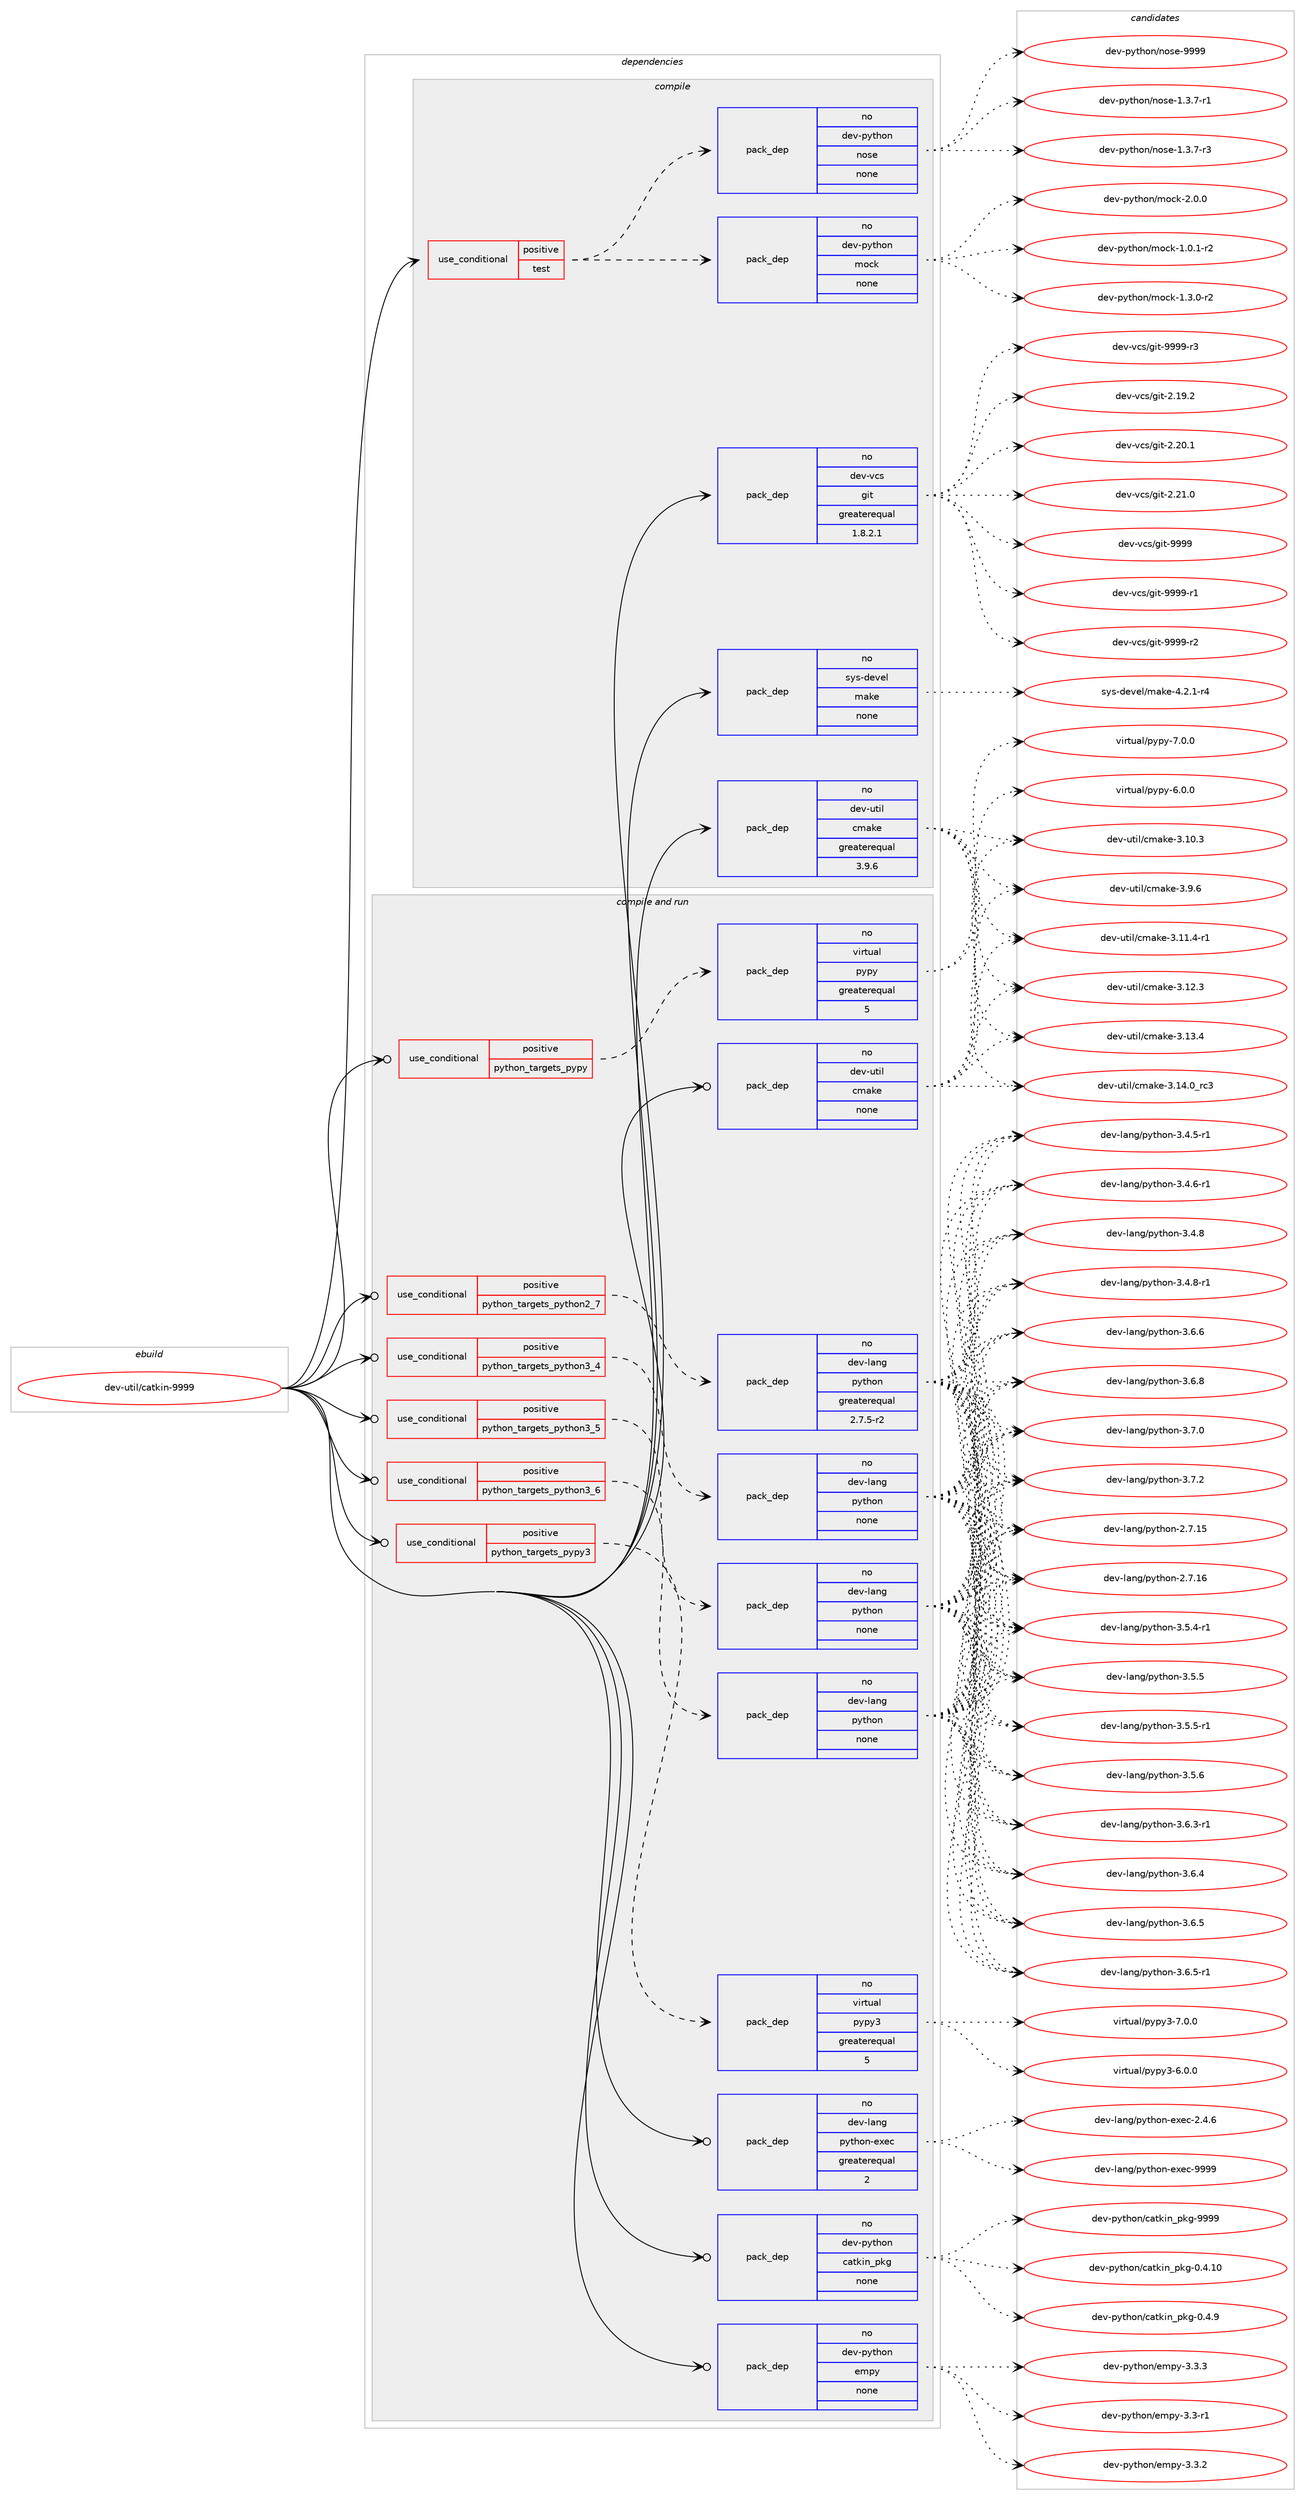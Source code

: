 digraph prolog {

# *************
# Graph options
# *************

newrank=true;
concentrate=true;
compound=true;
graph [rankdir=LR,fontname=Helvetica,fontsize=10,ranksep=1.5];#, ranksep=2.5, nodesep=0.2];
edge  [arrowhead=vee];
node  [fontname=Helvetica,fontsize=10];

# **********
# The ebuild
# **********

subgraph cluster_leftcol {
color=gray;
rank=same;
label=<<i>ebuild</i>>;
id [label="dev-util/catkin-9999", color=red, width=4, href="../dev-util/catkin-9999.svg"];
}

# ****************
# The dependencies
# ****************

subgraph cluster_midcol {
color=gray;
label=<<i>dependencies</i>>;
subgraph cluster_compile {
fillcolor="#eeeeee";
style=filled;
label=<<i>compile</i>>;
subgraph cond423457 {
dependency1542189 [label=<<TABLE BORDER="0" CELLBORDER="1" CELLSPACING="0" CELLPADDING="4"><TR><TD ROWSPAN="3" CELLPADDING="10">use_conditional</TD></TR><TR><TD>positive</TD></TR><TR><TD>test</TD></TR></TABLE>>, shape=none, color=red];
subgraph pack1095127 {
dependency1542190 [label=<<TABLE BORDER="0" CELLBORDER="1" CELLSPACING="0" CELLPADDING="4" WIDTH="220"><TR><TD ROWSPAN="6" CELLPADDING="30">pack_dep</TD></TR><TR><TD WIDTH="110">no</TD></TR><TR><TD>dev-python</TD></TR><TR><TD>nose</TD></TR><TR><TD>none</TD></TR><TR><TD></TD></TR></TABLE>>, shape=none, color=blue];
}
dependency1542189:e -> dependency1542190:w [weight=20,style="dashed",arrowhead="vee"];
subgraph pack1095128 {
dependency1542191 [label=<<TABLE BORDER="0" CELLBORDER="1" CELLSPACING="0" CELLPADDING="4" WIDTH="220"><TR><TD ROWSPAN="6" CELLPADDING="30">pack_dep</TD></TR><TR><TD WIDTH="110">no</TD></TR><TR><TD>dev-python</TD></TR><TR><TD>mock</TD></TR><TR><TD>none</TD></TR><TR><TD></TD></TR></TABLE>>, shape=none, color=blue];
}
dependency1542189:e -> dependency1542191:w [weight=20,style="dashed",arrowhead="vee"];
}
id:e -> dependency1542189:w [weight=20,style="solid",arrowhead="vee"];
subgraph pack1095129 {
dependency1542192 [label=<<TABLE BORDER="0" CELLBORDER="1" CELLSPACING="0" CELLPADDING="4" WIDTH="220"><TR><TD ROWSPAN="6" CELLPADDING="30">pack_dep</TD></TR><TR><TD WIDTH="110">no</TD></TR><TR><TD>dev-util</TD></TR><TR><TD>cmake</TD></TR><TR><TD>greaterequal</TD></TR><TR><TD>3.9.6</TD></TR></TABLE>>, shape=none, color=blue];
}
id:e -> dependency1542192:w [weight=20,style="solid",arrowhead="vee"];
subgraph pack1095130 {
dependency1542193 [label=<<TABLE BORDER="0" CELLBORDER="1" CELLSPACING="0" CELLPADDING="4" WIDTH="220"><TR><TD ROWSPAN="6" CELLPADDING="30">pack_dep</TD></TR><TR><TD WIDTH="110">no</TD></TR><TR><TD>dev-vcs</TD></TR><TR><TD>git</TD></TR><TR><TD>greaterequal</TD></TR><TR><TD>1.8.2.1</TD></TR></TABLE>>, shape=none, color=blue];
}
id:e -> dependency1542193:w [weight=20,style="solid",arrowhead="vee"];
subgraph pack1095131 {
dependency1542194 [label=<<TABLE BORDER="0" CELLBORDER="1" CELLSPACING="0" CELLPADDING="4" WIDTH="220"><TR><TD ROWSPAN="6" CELLPADDING="30">pack_dep</TD></TR><TR><TD WIDTH="110">no</TD></TR><TR><TD>sys-devel</TD></TR><TR><TD>make</TD></TR><TR><TD>none</TD></TR><TR><TD></TD></TR></TABLE>>, shape=none, color=blue];
}
id:e -> dependency1542194:w [weight=20,style="solid",arrowhead="vee"];
}
subgraph cluster_compileandrun {
fillcolor="#eeeeee";
style=filled;
label=<<i>compile and run</i>>;
subgraph cond423458 {
dependency1542195 [label=<<TABLE BORDER="0" CELLBORDER="1" CELLSPACING="0" CELLPADDING="4"><TR><TD ROWSPAN="3" CELLPADDING="10">use_conditional</TD></TR><TR><TD>positive</TD></TR><TR><TD>python_targets_pypy</TD></TR></TABLE>>, shape=none, color=red];
subgraph pack1095132 {
dependency1542196 [label=<<TABLE BORDER="0" CELLBORDER="1" CELLSPACING="0" CELLPADDING="4" WIDTH="220"><TR><TD ROWSPAN="6" CELLPADDING="30">pack_dep</TD></TR><TR><TD WIDTH="110">no</TD></TR><TR><TD>virtual</TD></TR><TR><TD>pypy</TD></TR><TR><TD>greaterequal</TD></TR><TR><TD>5</TD></TR></TABLE>>, shape=none, color=blue];
}
dependency1542195:e -> dependency1542196:w [weight=20,style="dashed",arrowhead="vee"];
}
id:e -> dependency1542195:w [weight=20,style="solid",arrowhead="odotvee"];
subgraph cond423459 {
dependency1542197 [label=<<TABLE BORDER="0" CELLBORDER="1" CELLSPACING="0" CELLPADDING="4"><TR><TD ROWSPAN="3" CELLPADDING="10">use_conditional</TD></TR><TR><TD>positive</TD></TR><TR><TD>python_targets_pypy3</TD></TR></TABLE>>, shape=none, color=red];
subgraph pack1095133 {
dependency1542198 [label=<<TABLE BORDER="0" CELLBORDER="1" CELLSPACING="0" CELLPADDING="4" WIDTH="220"><TR><TD ROWSPAN="6" CELLPADDING="30">pack_dep</TD></TR><TR><TD WIDTH="110">no</TD></TR><TR><TD>virtual</TD></TR><TR><TD>pypy3</TD></TR><TR><TD>greaterequal</TD></TR><TR><TD>5</TD></TR></TABLE>>, shape=none, color=blue];
}
dependency1542197:e -> dependency1542198:w [weight=20,style="dashed",arrowhead="vee"];
}
id:e -> dependency1542197:w [weight=20,style="solid",arrowhead="odotvee"];
subgraph cond423460 {
dependency1542199 [label=<<TABLE BORDER="0" CELLBORDER="1" CELLSPACING="0" CELLPADDING="4"><TR><TD ROWSPAN="3" CELLPADDING="10">use_conditional</TD></TR><TR><TD>positive</TD></TR><TR><TD>python_targets_python2_7</TD></TR></TABLE>>, shape=none, color=red];
subgraph pack1095134 {
dependency1542200 [label=<<TABLE BORDER="0" CELLBORDER="1" CELLSPACING="0" CELLPADDING="4" WIDTH="220"><TR><TD ROWSPAN="6" CELLPADDING="30">pack_dep</TD></TR><TR><TD WIDTH="110">no</TD></TR><TR><TD>dev-lang</TD></TR><TR><TD>python</TD></TR><TR><TD>greaterequal</TD></TR><TR><TD>2.7.5-r2</TD></TR></TABLE>>, shape=none, color=blue];
}
dependency1542199:e -> dependency1542200:w [weight=20,style="dashed",arrowhead="vee"];
}
id:e -> dependency1542199:w [weight=20,style="solid",arrowhead="odotvee"];
subgraph cond423461 {
dependency1542201 [label=<<TABLE BORDER="0" CELLBORDER="1" CELLSPACING="0" CELLPADDING="4"><TR><TD ROWSPAN="3" CELLPADDING="10">use_conditional</TD></TR><TR><TD>positive</TD></TR><TR><TD>python_targets_python3_4</TD></TR></TABLE>>, shape=none, color=red];
subgraph pack1095135 {
dependency1542202 [label=<<TABLE BORDER="0" CELLBORDER="1" CELLSPACING="0" CELLPADDING="4" WIDTH="220"><TR><TD ROWSPAN="6" CELLPADDING="30">pack_dep</TD></TR><TR><TD WIDTH="110">no</TD></TR><TR><TD>dev-lang</TD></TR><TR><TD>python</TD></TR><TR><TD>none</TD></TR><TR><TD></TD></TR></TABLE>>, shape=none, color=blue];
}
dependency1542201:e -> dependency1542202:w [weight=20,style="dashed",arrowhead="vee"];
}
id:e -> dependency1542201:w [weight=20,style="solid",arrowhead="odotvee"];
subgraph cond423462 {
dependency1542203 [label=<<TABLE BORDER="0" CELLBORDER="1" CELLSPACING="0" CELLPADDING="4"><TR><TD ROWSPAN="3" CELLPADDING="10">use_conditional</TD></TR><TR><TD>positive</TD></TR><TR><TD>python_targets_python3_5</TD></TR></TABLE>>, shape=none, color=red];
subgraph pack1095136 {
dependency1542204 [label=<<TABLE BORDER="0" CELLBORDER="1" CELLSPACING="0" CELLPADDING="4" WIDTH="220"><TR><TD ROWSPAN="6" CELLPADDING="30">pack_dep</TD></TR><TR><TD WIDTH="110">no</TD></TR><TR><TD>dev-lang</TD></TR><TR><TD>python</TD></TR><TR><TD>none</TD></TR><TR><TD></TD></TR></TABLE>>, shape=none, color=blue];
}
dependency1542203:e -> dependency1542204:w [weight=20,style="dashed",arrowhead="vee"];
}
id:e -> dependency1542203:w [weight=20,style="solid",arrowhead="odotvee"];
subgraph cond423463 {
dependency1542205 [label=<<TABLE BORDER="0" CELLBORDER="1" CELLSPACING="0" CELLPADDING="4"><TR><TD ROWSPAN="3" CELLPADDING="10">use_conditional</TD></TR><TR><TD>positive</TD></TR><TR><TD>python_targets_python3_6</TD></TR></TABLE>>, shape=none, color=red];
subgraph pack1095137 {
dependency1542206 [label=<<TABLE BORDER="0" CELLBORDER="1" CELLSPACING="0" CELLPADDING="4" WIDTH="220"><TR><TD ROWSPAN="6" CELLPADDING="30">pack_dep</TD></TR><TR><TD WIDTH="110">no</TD></TR><TR><TD>dev-lang</TD></TR><TR><TD>python</TD></TR><TR><TD>none</TD></TR><TR><TD></TD></TR></TABLE>>, shape=none, color=blue];
}
dependency1542205:e -> dependency1542206:w [weight=20,style="dashed",arrowhead="vee"];
}
id:e -> dependency1542205:w [weight=20,style="solid",arrowhead="odotvee"];
subgraph pack1095138 {
dependency1542207 [label=<<TABLE BORDER="0" CELLBORDER="1" CELLSPACING="0" CELLPADDING="4" WIDTH="220"><TR><TD ROWSPAN="6" CELLPADDING="30">pack_dep</TD></TR><TR><TD WIDTH="110">no</TD></TR><TR><TD>dev-lang</TD></TR><TR><TD>python-exec</TD></TR><TR><TD>greaterequal</TD></TR><TR><TD>2</TD></TR></TABLE>>, shape=none, color=blue];
}
id:e -> dependency1542207:w [weight=20,style="solid",arrowhead="odotvee"];
subgraph pack1095139 {
dependency1542208 [label=<<TABLE BORDER="0" CELLBORDER="1" CELLSPACING="0" CELLPADDING="4" WIDTH="220"><TR><TD ROWSPAN="6" CELLPADDING="30">pack_dep</TD></TR><TR><TD WIDTH="110">no</TD></TR><TR><TD>dev-python</TD></TR><TR><TD>catkin_pkg</TD></TR><TR><TD>none</TD></TR><TR><TD></TD></TR></TABLE>>, shape=none, color=blue];
}
id:e -> dependency1542208:w [weight=20,style="solid",arrowhead="odotvee"];
subgraph pack1095140 {
dependency1542209 [label=<<TABLE BORDER="0" CELLBORDER="1" CELLSPACING="0" CELLPADDING="4" WIDTH="220"><TR><TD ROWSPAN="6" CELLPADDING="30">pack_dep</TD></TR><TR><TD WIDTH="110">no</TD></TR><TR><TD>dev-python</TD></TR><TR><TD>empy</TD></TR><TR><TD>none</TD></TR><TR><TD></TD></TR></TABLE>>, shape=none, color=blue];
}
id:e -> dependency1542209:w [weight=20,style="solid",arrowhead="odotvee"];
subgraph pack1095141 {
dependency1542210 [label=<<TABLE BORDER="0" CELLBORDER="1" CELLSPACING="0" CELLPADDING="4" WIDTH="220"><TR><TD ROWSPAN="6" CELLPADDING="30">pack_dep</TD></TR><TR><TD WIDTH="110">no</TD></TR><TR><TD>dev-util</TD></TR><TR><TD>cmake</TD></TR><TR><TD>none</TD></TR><TR><TD></TD></TR></TABLE>>, shape=none, color=blue];
}
id:e -> dependency1542210:w [weight=20,style="solid",arrowhead="odotvee"];
}
subgraph cluster_run {
fillcolor="#eeeeee";
style=filled;
label=<<i>run</i>>;
}
}

# **************
# The candidates
# **************

subgraph cluster_choices {
rank=same;
color=gray;
label=<<i>candidates</i>>;

subgraph choice1095127 {
color=black;
nodesep=1;
choice10010111845112121116104111110471101111151014549465146554511449 [label="dev-python/nose-1.3.7-r1", color=red, width=4,href="../dev-python/nose-1.3.7-r1.svg"];
choice10010111845112121116104111110471101111151014549465146554511451 [label="dev-python/nose-1.3.7-r3", color=red, width=4,href="../dev-python/nose-1.3.7-r3.svg"];
choice10010111845112121116104111110471101111151014557575757 [label="dev-python/nose-9999", color=red, width=4,href="../dev-python/nose-9999.svg"];
dependency1542190:e -> choice10010111845112121116104111110471101111151014549465146554511449:w [style=dotted,weight="100"];
dependency1542190:e -> choice10010111845112121116104111110471101111151014549465146554511451:w [style=dotted,weight="100"];
dependency1542190:e -> choice10010111845112121116104111110471101111151014557575757:w [style=dotted,weight="100"];
}
subgraph choice1095128 {
color=black;
nodesep=1;
choice1001011184511212111610411111047109111991074549464846494511450 [label="dev-python/mock-1.0.1-r2", color=red, width=4,href="../dev-python/mock-1.0.1-r2.svg"];
choice1001011184511212111610411111047109111991074549465146484511450 [label="dev-python/mock-1.3.0-r2", color=red, width=4,href="../dev-python/mock-1.3.0-r2.svg"];
choice100101118451121211161041111104710911199107455046484648 [label="dev-python/mock-2.0.0", color=red, width=4,href="../dev-python/mock-2.0.0.svg"];
dependency1542191:e -> choice1001011184511212111610411111047109111991074549464846494511450:w [style=dotted,weight="100"];
dependency1542191:e -> choice1001011184511212111610411111047109111991074549465146484511450:w [style=dotted,weight="100"];
dependency1542191:e -> choice100101118451121211161041111104710911199107455046484648:w [style=dotted,weight="100"];
}
subgraph choice1095129 {
color=black;
nodesep=1;
choice1001011184511711610510847991099710710145514649484651 [label="dev-util/cmake-3.10.3", color=red, width=4,href="../dev-util/cmake-3.10.3.svg"];
choice10010111845117116105108479910997107101455146494946524511449 [label="dev-util/cmake-3.11.4-r1", color=red, width=4,href="../dev-util/cmake-3.11.4-r1.svg"];
choice1001011184511711610510847991099710710145514649504651 [label="dev-util/cmake-3.12.3", color=red, width=4,href="../dev-util/cmake-3.12.3.svg"];
choice1001011184511711610510847991099710710145514649514652 [label="dev-util/cmake-3.13.4", color=red, width=4,href="../dev-util/cmake-3.13.4.svg"];
choice1001011184511711610510847991099710710145514649524648951149951 [label="dev-util/cmake-3.14.0_rc3", color=red, width=4,href="../dev-util/cmake-3.14.0_rc3.svg"];
choice10010111845117116105108479910997107101455146574654 [label="dev-util/cmake-3.9.6", color=red, width=4,href="../dev-util/cmake-3.9.6.svg"];
dependency1542192:e -> choice1001011184511711610510847991099710710145514649484651:w [style=dotted,weight="100"];
dependency1542192:e -> choice10010111845117116105108479910997107101455146494946524511449:w [style=dotted,weight="100"];
dependency1542192:e -> choice1001011184511711610510847991099710710145514649504651:w [style=dotted,weight="100"];
dependency1542192:e -> choice1001011184511711610510847991099710710145514649514652:w [style=dotted,weight="100"];
dependency1542192:e -> choice1001011184511711610510847991099710710145514649524648951149951:w [style=dotted,weight="100"];
dependency1542192:e -> choice10010111845117116105108479910997107101455146574654:w [style=dotted,weight="100"];
}
subgraph choice1095130 {
color=black;
nodesep=1;
choice10010111845118991154710310511645504649574650 [label="dev-vcs/git-2.19.2", color=red, width=4,href="../dev-vcs/git-2.19.2.svg"];
choice10010111845118991154710310511645504650484649 [label="dev-vcs/git-2.20.1", color=red, width=4,href="../dev-vcs/git-2.20.1.svg"];
choice10010111845118991154710310511645504650494648 [label="dev-vcs/git-2.21.0", color=red, width=4,href="../dev-vcs/git-2.21.0.svg"];
choice1001011184511899115471031051164557575757 [label="dev-vcs/git-9999", color=red, width=4,href="../dev-vcs/git-9999.svg"];
choice10010111845118991154710310511645575757574511449 [label="dev-vcs/git-9999-r1", color=red, width=4,href="../dev-vcs/git-9999-r1.svg"];
choice10010111845118991154710310511645575757574511450 [label="dev-vcs/git-9999-r2", color=red, width=4,href="../dev-vcs/git-9999-r2.svg"];
choice10010111845118991154710310511645575757574511451 [label="dev-vcs/git-9999-r3", color=red, width=4,href="../dev-vcs/git-9999-r3.svg"];
dependency1542193:e -> choice10010111845118991154710310511645504649574650:w [style=dotted,weight="100"];
dependency1542193:e -> choice10010111845118991154710310511645504650484649:w [style=dotted,weight="100"];
dependency1542193:e -> choice10010111845118991154710310511645504650494648:w [style=dotted,weight="100"];
dependency1542193:e -> choice1001011184511899115471031051164557575757:w [style=dotted,weight="100"];
dependency1542193:e -> choice10010111845118991154710310511645575757574511449:w [style=dotted,weight="100"];
dependency1542193:e -> choice10010111845118991154710310511645575757574511450:w [style=dotted,weight="100"];
dependency1542193:e -> choice10010111845118991154710310511645575757574511451:w [style=dotted,weight="100"];
}
subgraph choice1095131 {
color=black;
nodesep=1;
choice1151211154510010111810110847109971071014552465046494511452 [label="sys-devel/make-4.2.1-r4", color=red, width=4,href="../sys-devel/make-4.2.1-r4.svg"];
dependency1542194:e -> choice1151211154510010111810110847109971071014552465046494511452:w [style=dotted,weight="100"];
}
subgraph choice1095132 {
color=black;
nodesep=1;
choice1181051141161179710847112121112121455446484648 [label="virtual/pypy-6.0.0", color=red, width=4,href="../virtual/pypy-6.0.0.svg"];
choice1181051141161179710847112121112121455546484648 [label="virtual/pypy-7.0.0", color=red, width=4,href="../virtual/pypy-7.0.0.svg"];
dependency1542196:e -> choice1181051141161179710847112121112121455446484648:w [style=dotted,weight="100"];
dependency1542196:e -> choice1181051141161179710847112121112121455546484648:w [style=dotted,weight="100"];
}
subgraph choice1095133 {
color=black;
nodesep=1;
choice118105114116117971084711212111212151455446484648 [label="virtual/pypy3-6.0.0", color=red, width=4,href="../virtual/pypy3-6.0.0.svg"];
choice118105114116117971084711212111212151455546484648 [label="virtual/pypy3-7.0.0", color=red, width=4,href="../virtual/pypy3-7.0.0.svg"];
dependency1542198:e -> choice118105114116117971084711212111212151455446484648:w [style=dotted,weight="100"];
dependency1542198:e -> choice118105114116117971084711212111212151455546484648:w [style=dotted,weight="100"];
}
subgraph choice1095134 {
color=black;
nodesep=1;
choice10010111845108971101034711212111610411111045504655464953 [label="dev-lang/python-2.7.15", color=red, width=4,href="../dev-lang/python-2.7.15.svg"];
choice10010111845108971101034711212111610411111045504655464954 [label="dev-lang/python-2.7.16", color=red, width=4,href="../dev-lang/python-2.7.16.svg"];
choice1001011184510897110103471121211161041111104551465246534511449 [label="dev-lang/python-3.4.5-r1", color=red, width=4,href="../dev-lang/python-3.4.5-r1.svg"];
choice1001011184510897110103471121211161041111104551465246544511449 [label="dev-lang/python-3.4.6-r1", color=red, width=4,href="../dev-lang/python-3.4.6-r1.svg"];
choice100101118451089711010347112121116104111110455146524656 [label="dev-lang/python-3.4.8", color=red, width=4,href="../dev-lang/python-3.4.8.svg"];
choice1001011184510897110103471121211161041111104551465246564511449 [label="dev-lang/python-3.4.8-r1", color=red, width=4,href="../dev-lang/python-3.4.8-r1.svg"];
choice1001011184510897110103471121211161041111104551465346524511449 [label="dev-lang/python-3.5.4-r1", color=red, width=4,href="../dev-lang/python-3.5.4-r1.svg"];
choice100101118451089711010347112121116104111110455146534653 [label="dev-lang/python-3.5.5", color=red, width=4,href="../dev-lang/python-3.5.5.svg"];
choice1001011184510897110103471121211161041111104551465346534511449 [label="dev-lang/python-3.5.5-r1", color=red, width=4,href="../dev-lang/python-3.5.5-r1.svg"];
choice100101118451089711010347112121116104111110455146534654 [label="dev-lang/python-3.5.6", color=red, width=4,href="../dev-lang/python-3.5.6.svg"];
choice1001011184510897110103471121211161041111104551465446514511449 [label="dev-lang/python-3.6.3-r1", color=red, width=4,href="../dev-lang/python-3.6.3-r1.svg"];
choice100101118451089711010347112121116104111110455146544652 [label="dev-lang/python-3.6.4", color=red, width=4,href="../dev-lang/python-3.6.4.svg"];
choice100101118451089711010347112121116104111110455146544653 [label="dev-lang/python-3.6.5", color=red, width=4,href="../dev-lang/python-3.6.5.svg"];
choice1001011184510897110103471121211161041111104551465446534511449 [label="dev-lang/python-3.6.5-r1", color=red, width=4,href="../dev-lang/python-3.6.5-r1.svg"];
choice100101118451089711010347112121116104111110455146544654 [label="dev-lang/python-3.6.6", color=red, width=4,href="../dev-lang/python-3.6.6.svg"];
choice100101118451089711010347112121116104111110455146544656 [label="dev-lang/python-3.6.8", color=red, width=4,href="../dev-lang/python-3.6.8.svg"];
choice100101118451089711010347112121116104111110455146554648 [label="dev-lang/python-3.7.0", color=red, width=4,href="../dev-lang/python-3.7.0.svg"];
choice100101118451089711010347112121116104111110455146554650 [label="dev-lang/python-3.7.2", color=red, width=4,href="../dev-lang/python-3.7.2.svg"];
dependency1542200:e -> choice10010111845108971101034711212111610411111045504655464953:w [style=dotted,weight="100"];
dependency1542200:e -> choice10010111845108971101034711212111610411111045504655464954:w [style=dotted,weight="100"];
dependency1542200:e -> choice1001011184510897110103471121211161041111104551465246534511449:w [style=dotted,weight="100"];
dependency1542200:e -> choice1001011184510897110103471121211161041111104551465246544511449:w [style=dotted,weight="100"];
dependency1542200:e -> choice100101118451089711010347112121116104111110455146524656:w [style=dotted,weight="100"];
dependency1542200:e -> choice1001011184510897110103471121211161041111104551465246564511449:w [style=dotted,weight="100"];
dependency1542200:e -> choice1001011184510897110103471121211161041111104551465346524511449:w [style=dotted,weight="100"];
dependency1542200:e -> choice100101118451089711010347112121116104111110455146534653:w [style=dotted,weight="100"];
dependency1542200:e -> choice1001011184510897110103471121211161041111104551465346534511449:w [style=dotted,weight="100"];
dependency1542200:e -> choice100101118451089711010347112121116104111110455146534654:w [style=dotted,weight="100"];
dependency1542200:e -> choice1001011184510897110103471121211161041111104551465446514511449:w [style=dotted,weight="100"];
dependency1542200:e -> choice100101118451089711010347112121116104111110455146544652:w [style=dotted,weight="100"];
dependency1542200:e -> choice100101118451089711010347112121116104111110455146544653:w [style=dotted,weight="100"];
dependency1542200:e -> choice1001011184510897110103471121211161041111104551465446534511449:w [style=dotted,weight="100"];
dependency1542200:e -> choice100101118451089711010347112121116104111110455146544654:w [style=dotted,weight="100"];
dependency1542200:e -> choice100101118451089711010347112121116104111110455146544656:w [style=dotted,weight="100"];
dependency1542200:e -> choice100101118451089711010347112121116104111110455146554648:w [style=dotted,weight="100"];
dependency1542200:e -> choice100101118451089711010347112121116104111110455146554650:w [style=dotted,weight="100"];
}
subgraph choice1095135 {
color=black;
nodesep=1;
choice10010111845108971101034711212111610411111045504655464953 [label="dev-lang/python-2.7.15", color=red, width=4,href="../dev-lang/python-2.7.15.svg"];
choice10010111845108971101034711212111610411111045504655464954 [label="dev-lang/python-2.7.16", color=red, width=4,href="../dev-lang/python-2.7.16.svg"];
choice1001011184510897110103471121211161041111104551465246534511449 [label="dev-lang/python-3.4.5-r1", color=red, width=4,href="../dev-lang/python-3.4.5-r1.svg"];
choice1001011184510897110103471121211161041111104551465246544511449 [label="dev-lang/python-3.4.6-r1", color=red, width=4,href="../dev-lang/python-3.4.6-r1.svg"];
choice100101118451089711010347112121116104111110455146524656 [label="dev-lang/python-3.4.8", color=red, width=4,href="../dev-lang/python-3.4.8.svg"];
choice1001011184510897110103471121211161041111104551465246564511449 [label="dev-lang/python-3.4.8-r1", color=red, width=4,href="../dev-lang/python-3.4.8-r1.svg"];
choice1001011184510897110103471121211161041111104551465346524511449 [label="dev-lang/python-3.5.4-r1", color=red, width=4,href="../dev-lang/python-3.5.4-r1.svg"];
choice100101118451089711010347112121116104111110455146534653 [label="dev-lang/python-3.5.5", color=red, width=4,href="../dev-lang/python-3.5.5.svg"];
choice1001011184510897110103471121211161041111104551465346534511449 [label="dev-lang/python-3.5.5-r1", color=red, width=4,href="../dev-lang/python-3.5.5-r1.svg"];
choice100101118451089711010347112121116104111110455146534654 [label="dev-lang/python-3.5.6", color=red, width=4,href="../dev-lang/python-3.5.6.svg"];
choice1001011184510897110103471121211161041111104551465446514511449 [label="dev-lang/python-3.6.3-r1", color=red, width=4,href="../dev-lang/python-3.6.3-r1.svg"];
choice100101118451089711010347112121116104111110455146544652 [label="dev-lang/python-3.6.4", color=red, width=4,href="../dev-lang/python-3.6.4.svg"];
choice100101118451089711010347112121116104111110455146544653 [label="dev-lang/python-3.6.5", color=red, width=4,href="../dev-lang/python-3.6.5.svg"];
choice1001011184510897110103471121211161041111104551465446534511449 [label="dev-lang/python-3.6.5-r1", color=red, width=4,href="../dev-lang/python-3.6.5-r1.svg"];
choice100101118451089711010347112121116104111110455146544654 [label="dev-lang/python-3.6.6", color=red, width=4,href="../dev-lang/python-3.6.6.svg"];
choice100101118451089711010347112121116104111110455146544656 [label="dev-lang/python-3.6.8", color=red, width=4,href="../dev-lang/python-3.6.8.svg"];
choice100101118451089711010347112121116104111110455146554648 [label="dev-lang/python-3.7.0", color=red, width=4,href="../dev-lang/python-3.7.0.svg"];
choice100101118451089711010347112121116104111110455146554650 [label="dev-lang/python-3.7.2", color=red, width=4,href="../dev-lang/python-3.7.2.svg"];
dependency1542202:e -> choice10010111845108971101034711212111610411111045504655464953:w [style=dotted,weight="100"];
dependency1542202:e -> choice10010111845108971101034711212111610411111045504655464954:w [style=dotted,weight="100"];
dependency1542202:e -> choice1001011184510897110103471121211161041111104551465246534511449:w [style=dotted,weight="100"];
dependency1542202:e -> choice1001011184510897110103471121211161041111104551465246544511449:w [style=dotted,weight="100"];
dependency1542202:e -> choice100101118451089711010347112121116104111110455146524656:w [style=dotted,weight="100"];
dependency1542202:e -> choice1001011184510897110103471121211161041111104551465246564511449:w [style=dotted,weight="100"];
dependency1542202:e -> choice1001011184510897110103471121211161041111104551465346524511449:w [style=dotted,weight="100"];
dependency1542202:e -> choice100101118451089711010347112121116104111110455146534653:w [style=dotted,weight="100"];
dependency1542202:e -> choice1001011184510897110103471121211161041111104551465346534511449:w [style=dotted,weight="100"];
dependency1542202:e -> choice100101118451089711010347112121116104111110455146534654:w [style=dotted,weight="100"];
dependency1542202:e -> choice1001011184510897110103471121211161041111104551465446514511449:w [style=dotted,weight="100"];
dependency1542202:e -> choice100101118451089711010347112121116104111110455146544652:w [style=dotted,weight="100"];
dependency1542202:e -> choice100101118451089711010347112121116104111110455146544653:w [style=dotted,weight="100"];
dependency1542202:e -> choice1001011184510897110103471121211161041111104551465446534511449:w [style=dotted,weight="100"];
dependency1542202:e -> choice100101118451089711010347112121116104111110455146544654:w [style=dotted,weight="100"];
dependency1542202:e -> choice100101118451089711010347112121116104111110455146544656:w [style=dotted,weight="100"];
dependency1542202:e -> choice100101118451089711010347112121116104111110455146554648:w [style=dotted,weight="100"];
dependency1542202:e -> choice100101118451089711010347112121116104111110455146554650:w [style=dotted,weight="100"];
}
subgraph choice1095136 {
color=black;
nodesep=1;
choice10010111845108971101034711212111610411111045504655464953 [label="dev-lang/python-2.7.15", color=red, width=4,href="../dev-lang/python-2.7.15.svg"];
choice10010111845108971101034711212111610411111045504655464954 [label="dev-lang/python-2.7.16", color=red, width=4,href="../dev-lang/python-2.7.16.svg"];
choice1001011184510897110103471121211161041111104551465246534511449 [label="dev-lang/python-3.4.5-r1", color=red, width=4,href="../dev-lang/python-3.4.5-r1.svg"];
choice1001011184510897110103471121211161041111104551465246544511449 [label="dev-lang/python-3.4.6-r1", color=red, width=4,href="../dev-lang/python-3.4.6-r1.svg"];
choice100101118451089711010347112121116104111110455146524656 [label="dev-lang/python-3.4.8", color=red, width=4,href="../dev-lang/python-3.4.8.svg"];
choice1001011184510897110103471121211161041111104551465246564511449 [label="dev-lang/python-3.4.8-r1", color=red, width=4,href="../dev-lang/python-3.4.8-r1.svg"];
choice1001011184510897110103471121211161041111104551465346524511449 [label="dev-lang/python-3.5.4-r1", color=red, width=4,href="../dev-lang/python-3.5.4-r1.svg"];
choice100101118451089711010347112121116104111110455146534653 [label="dev-lang/python-3.5.5", color=red, width=4,href="../dev-lang/python-3.5.5.svg"];
choice1001011184510897110103471121211161041111104551465346534511449 [label="dev-lang/python-3.5.5-r1", color=red, width=4,href="../dev-lang/python-3.5.5-r1.svg"];
choice100101118451089711010347112121116104111110455146534654 [label="dev-lang/python-3.5.6", color=red, width=4,href="../dev-lang/python-3.5.6.svg"];
choice1001011184510897110103471121211161041111104551465446514511449 [label="dev-lang/python-3.6.3-r1", color=red, width=4,href="../dev-lang/python-3.6.3-r1.svg"];
choice100101118451089711010347112121116104111110455146544652 [label="dev-lang/python-3.6.4", color=red, width=4,href="../dev-lang/python-3.6.4.svg"];
choice100101118451089711010347112121116104111110455146544653 [label="dev-lang/python-3.6.5", color=red, width=4,href="../dev-lang/python-3.6.5.svg"];
choice1001011184510897110103471121211161041111104551465446534511449 [label="dev-lang/python-3.6.5-r1", color=red, width=4,href="../dev-lang/python-3.6.5-r1.svg"];
choice100101118451089711010347112121116104111110455146544654 [label="dev-lang/python-3.6.6", color=red, width=4,href="../dev-lang/python-3.6.6.svg"];
choice100101118451089711010347112121116104111110455146544656 [label="dev-lang/python-3.6.8", color=red, width=4,href="../dev-lang/python-3.6.8.svg"];
choice100101118451089711010347112121116104111110455146554648 [label="dev-lang/python-3.7.0", color=red, width=4,href="../dev-lang/python-3.7.0.svg"];
choice100101118451089711010347112121116104111110455146554650 [label="dev-lang/python-3.7.2", color=red, width=4,href="../dev-lang/python-3.7.2.svg"];
dependency1542204:e -> choice10010111845108971101034711212111610411111045504655464953:w [style=dotted,weight="100"];
dependency1542204:e -> choice10010111845108971101034711212111610411111045504655464954:w [style=dotted,weight="100"];
dependency1542204:e -> choice1001011184510897110103471121211161041111104551465246534511449:w [style=dotted,weight="100"];
dependency1542204:e -> choice1001011184510897110103471121211161041111104551465246544511449:w [style=dotted,weight="100"];
dependency1542204:e -> choice100101118451089711010347112121116104111110455146524656:w [style=dotted,weight="100"];
dependency1542204:e -> choice1001011184510897110103471121211161041111104551465246564511449:w [style=dotted,weight="100"];
dependency1542204:e -> choice1001011184510897110103471121211161041111104551465346524511449:w [style=dotted,weight="100"];
dependency1542204:e -> choice100101118451089711010347112121116104111110455146534653:w [style=dotted,weight="100"];
dependency1542204:e -> choice1001011184510897110103471121211161041111104551465346534511449:w [style=dotted,weight="100"];
dependency1542204:e -> choice100101118451089711010347112121116104111110455146534654:w [style=dotted,weight="100"];
dependency1542204:e -> choice1001011184510897110103471121211161041111104551465446514511449:w [style=dotted,weight="100"];
dependency1542204:e -> choice100101118451089711010347112121116104111110455146544652:w [style=dotted,weight="100"];
dependency1542204:e -> choice100101118451089711010347112121116104111110455146544653:w [style=dotted,weight="100"];
dependency1542204:e -> choice1001011184510897110103471121211161041111104551465446534511449:w [style=dotted,weight="100"];
dependency1542204:e -> choice100101118451089711010347112121116104111110455146544654:w [style=dotted,weight="100"];
dependency1542204:e -> choice100101118451089711010347112121116104111110455146544656:w [style=dotted,weight="100"];
dependency1542204:e -> choice100101118451089711010347112121116104111110455146554648:w [style=dotted,weight="100"];
dependency1542204:e -> choice100101118451089711010347112121116104111110455146554650:w [style=dotted,weight="100"];
}
subgraph choice1095137 {
color=black;
nodesep=1;
choice10010111845108971101034711212111610411111045504655464953 [label="dev-lang/python-2.7.15", color=red, width=4,href="../dev-lang/python-2.7.15.svg"];
choice10010111845108971101034711212111610411111045504655464954 [label="dev-lang/python-2.7.16", color=red, width=4,href="../dev-lang/python-2.7.16.svg"];
choice1001011184510897110103471121211161041111104551465246534511449 [label="dev-lang/python-3.4.5-r1", color=red, width=4,href="../dev-lang/python-3.4.5-r1.svg"];
choice1001011184510897110103471121211161041111104551465246544511449 [label="dev-lang/python-3.4.6-r1", color=red, width=4,href="../dev-lang/python-3.4.6-r1.svg"];
choice100101118451089711010347112121116104111110455146524656 [label="dev-lang/python-3.4.8", color=red, width=4,href="../dev-lang/python-3.4.8.svg"];
choice1001011184510897110103471121211161041111104551465246564511449 [label="dev-lang/python-3.4.8-r1", color=red, width=4,href="../dev-lang/python-3.4.8-r1.svg"];
choice1001011184510897110103471121211161041111104551465346524511449 [label="dev-lang/python-3.5.4-r1", color=red, width=4,href="../dev-lang/python-3.5.4-r1.svg"];
choice100101118451089711010347112121116104111110455146534653 [label="dev-lang/python-3.5.5", color=red, width=4,href="../dev-lang/python-3.5.5.svg"];
choice1001011184510897110103471121211161041111104551465346534511449 [label="dev-lang/python-3.5.5-r1", color=red, width=4,href="../dev-lang/python-3.5.5-r1.svg"];
choice100101118451089711010347112121116104111110455146534654 [label="dev-lang/python-3.5.6", color=red, width=4,href="../dev-lang/python-3.5.6.svg"];
choice1001011184510897110103471121211161041111104551465446514511449 [label="dev-lang/python-3.6.3-r1", color=red, width=4,href="../dev-lang/python-3.6.3-r1.svg"];
choice100101118451089711010347112121116104111110455146544652 [label="dev-lang/python-3.6.4", color=red, width=4,href="../dev-lang/python-3.6.4.svg"];
choice100101118451089711010347112121116104111110455146544653 [label="dev-lang/python-3.6.5", color=red, width=4,href="../dev-lang/python-3.6.5.svg"];
choice1001011184510897110103471121211161041111104551465446534511449 [label="dev-lang/python-3.6.5-r1", color=red, width=4,href="../dev-lang/python-3.6.5-r1.svg"];
choice100101118451089711010347112121116104111110455146544654 [label="dev-lang/python-3.6.6", color=red, width=4,href="../dev-lang/python-3.6.6.svg"];
choice100101118451089711010347112121116104111110455146544656 [label="dev-lang/python-3.6.8", color=red, width=4,href="../dev-lang/python-3.6.8.svg"];
choice100101118451089711010347112121116104111110455146554648 [label="dev-lang/python-3.7.0", color=red, width=4,href="../dev-lang/python-3.7.0.svg"];
choice100101118451089711010347112121116104111110455146554650 [label="dev-lang/python-3.7.2", color=red, width=4,href="../dev-lang/python-3.7.2.svg"];
dependency1542206:e -> choice10010111845108971101034711212111610411111045504655464953:w [style=dotted,weight="100"];
dependency1542206:e -> choice10010111845108971101034711212111610411111045504655464954:w [style=dotted,weight="100"];
dependency1542206:e -> choice1001011184510897110103471121211161041111104551465246534511449:w [style=dotted,weight="100"];
dependency1542206:e -> choice1001011184510897110103471121211161041111104551465246544511449:w [style=dotted,weight="100"];
dependency1542206:e -> choice100101118451089711010347112121116104111110455146524656:w [style=dotted,weight="100"];
dependency1542206:e -> choice1001011184510897110103471121211161041111104551465246564511449:w [style=dotted,weight="100"];
dependency1542206:e -> choice1001011184510897110103471121211161041111104551465346524511449:w [style=dotted,weight="100"];
dependency1542206:e -> choice100101118451089711010347112121116104111110455146534653:w [style=dotted,weight="100"];
dependency1542206:e -> choice1001011184510897110103471121211161041111104551465346534511449:w [style=dotted,weight="100"];
dependency1542206:e -> choice100101118451089711010347112121116104111110455146534654:w [style=dotted,weight="100"];
dependency1542206:e -> choice1001011184510897110103471121211161041111104551465446514511449:w [style=dotted,weight="100"];
dependency1542206:e -> choice100101118451089711010347112121116104111110455146544652:w [style=dotted,weight="100"];
dependency1542206:e -> choice100101118451089711010347112121116104111110455146544653:w [style=dotted,weight="100"];
dependency1542206:e -> choice1001011184510897110103471121211161041111104551465446534511449:w [style=dotted,weight="100"];
dependency1542206:e -> choice100101118451089711010347112121116104111110455146544654:w [style=dotted,weight="100"];
dependency1542206:e -> choice100101118451089711010347112121116104111110455146544656:w [style=dotted,weight="100"];
dependency1542206:e -> choice100101118451089711010347112121116104111110455146554648:w [style=dotted,weight="100"];
dependency1542206:e -> choice100101118451089711010347112121116104111110455146554650:w [style=dotted,weight="100"];
}
subgraph choice1095138 {
color=black;
nodesep=1;
choice1001011184510897110103471121211161041111104510112010199455046524654 [label="dev-lang/python-exec-2.4.6", color=red, width=4,href="../dev-lang/python-exec-2.4.6.svg"];
choice10010111845108971101034711212111610411111045101120101994557575757 [label="dev-lang/python-exec-9999", color=red, width=4,href="../dev-lang/python-exec-9999.svg"];
dependency1542207:e -> choice1001011184510897110103471121211161041111104510112010199455046524654:w [style=dotted,weight="100"];
dependency1542207:e -> choice10010111845108971101034711212111610411111045101120101994557575757:w [style=dotted,weight="100"];
}
subgraph choice1095139 {
color=black;
nodesep=1;
choice100101118451121211161041111104799971161071051109511210710345484652464948 [label="dev-python/catkin_pkg-0.4.10", color=red, width=4,href="../dev-python/catkin_pkg-0.4.10.svg"];
choice1001011184511212111610411111047999711610710511095112107103454846524657 [label="dev-python/catkin_pkg-0.4.9", color=red, width=4,href="../dev-python/catkin_pkg-0.4.9.svg"];
choice10010111845112121116104111110479997116107105110951121071034557575757 [label="dev-python/catkin_pkg-9999", color=red, width=4,href="../dev-python/catkin_pkg-9999.svg"];
dependency1542208:e -> choice100101118451121211161041111104799971161071051109511210710345484652464948:w [style=dotted,weight="100"];
dependency1542208:e -> choice1001011184511212111610411111047999711610710511095112107103454846524657:w [style=dotted,weight="100"];
dependency1542208:e -> choice10010111845112121116104111110479997116107105110951121071034557575757:w [style=dotted,weight="100"];
}
subgraph choice1095140 {
color=black;
nodesep=1;
choice1001011184511212111610411111047101109112121455146514511449 [label="dev-python/empy-3.3-r1", color=red, width=4,href="../dev-python/empy-3.3-r1.svg"];
choice1001011184511212111610411111047101109112121455146514650 [label="dev-python/empy-3.3.2", color=red, width=4,href="../dev-python/empy-3.3.2.svg"];
choice1001011184511212111610411111047101109112121455146514651 [label="dev-python/empy-3.3.3", color=red, width=4,href="../dev-python/empy-3.3.3.svg"];
dependency1542209:e -> choice1001011184511212111610411111047101109112121455146514511449:w [style=dotted,weight="100"];
dependency1542209:e -> choice1001011184511212111610411111047101109112121455146514650:w [style=dotted,weight="100"];
dependency1542209:e -> choice1001011184511212111610411111047101109112121455146514651:w [style=dotted,weight="100"];
}
subgraph choice1095141 {
color=black;
nodesep=1;
choice1001011184511711610510847991099710710145514649484651 [label="dev-util/cmake-3.10.3", color=red, width=4,href="../dev-util/cmake-3.10.3.svg"];
choice10010111845117116105108479910997107101455146494946524511449 [label="dev-util/cmake-3.11.4-r1", color=red, width=4,href="../dev-util/cmake-3.11.4-r1.svg"];
choice1001011184511711610510847991099710710145514649504651 [label="dev-util/cmake-3.12.3", color=red, width=4,href="../dev-util/cmake-3.12.3.svg"];
choice1001011184511711610510847991099710710145514649514652 [label="dev-util/cmake-3.13.4", color=red, width=4,href="../dev-util/cmake-3.13.4.svg"];
choice1001011184511711610510847991099710710145514649524648951149951 [label="dev-util/cmake-3.14.0_rc3", color=red, width=4,href="../dev-util/cmake-3.14.0_rc3.svg"];
choice10010111845117116105108479910997107101455146574654 [label="dev-util/cmake-3.9.6", color=red, width=4,href="../dev-util/cmake-3.9.6.svg"];
dependency1542210:e -> choice1001011184511711610510847991099710710145514649484651:w [style=dotted,weight="100"];
dependency1542210:e -> choice10010111845117116105108479910997107101455146494946524511449:w [style=dotted,weight="100"];
dependency1542210:e -> choice1001011184511711610510847991099710710145514649504651:w [style=dotted,weight="100"];
dependency1542210:e -> choice1001011184511711610510847991099710710145514649514652:w [style=dotted,weight="100"];
dependency1542210:e -> choice1001011184511711610510847991099710710145514649524648951149951:w [style=dotted,weight="100"];
dependency1542210:e -> choice10010111845117116105108479910997107101455146574654:w [style=dotted,weight="100"];
}
}

}
